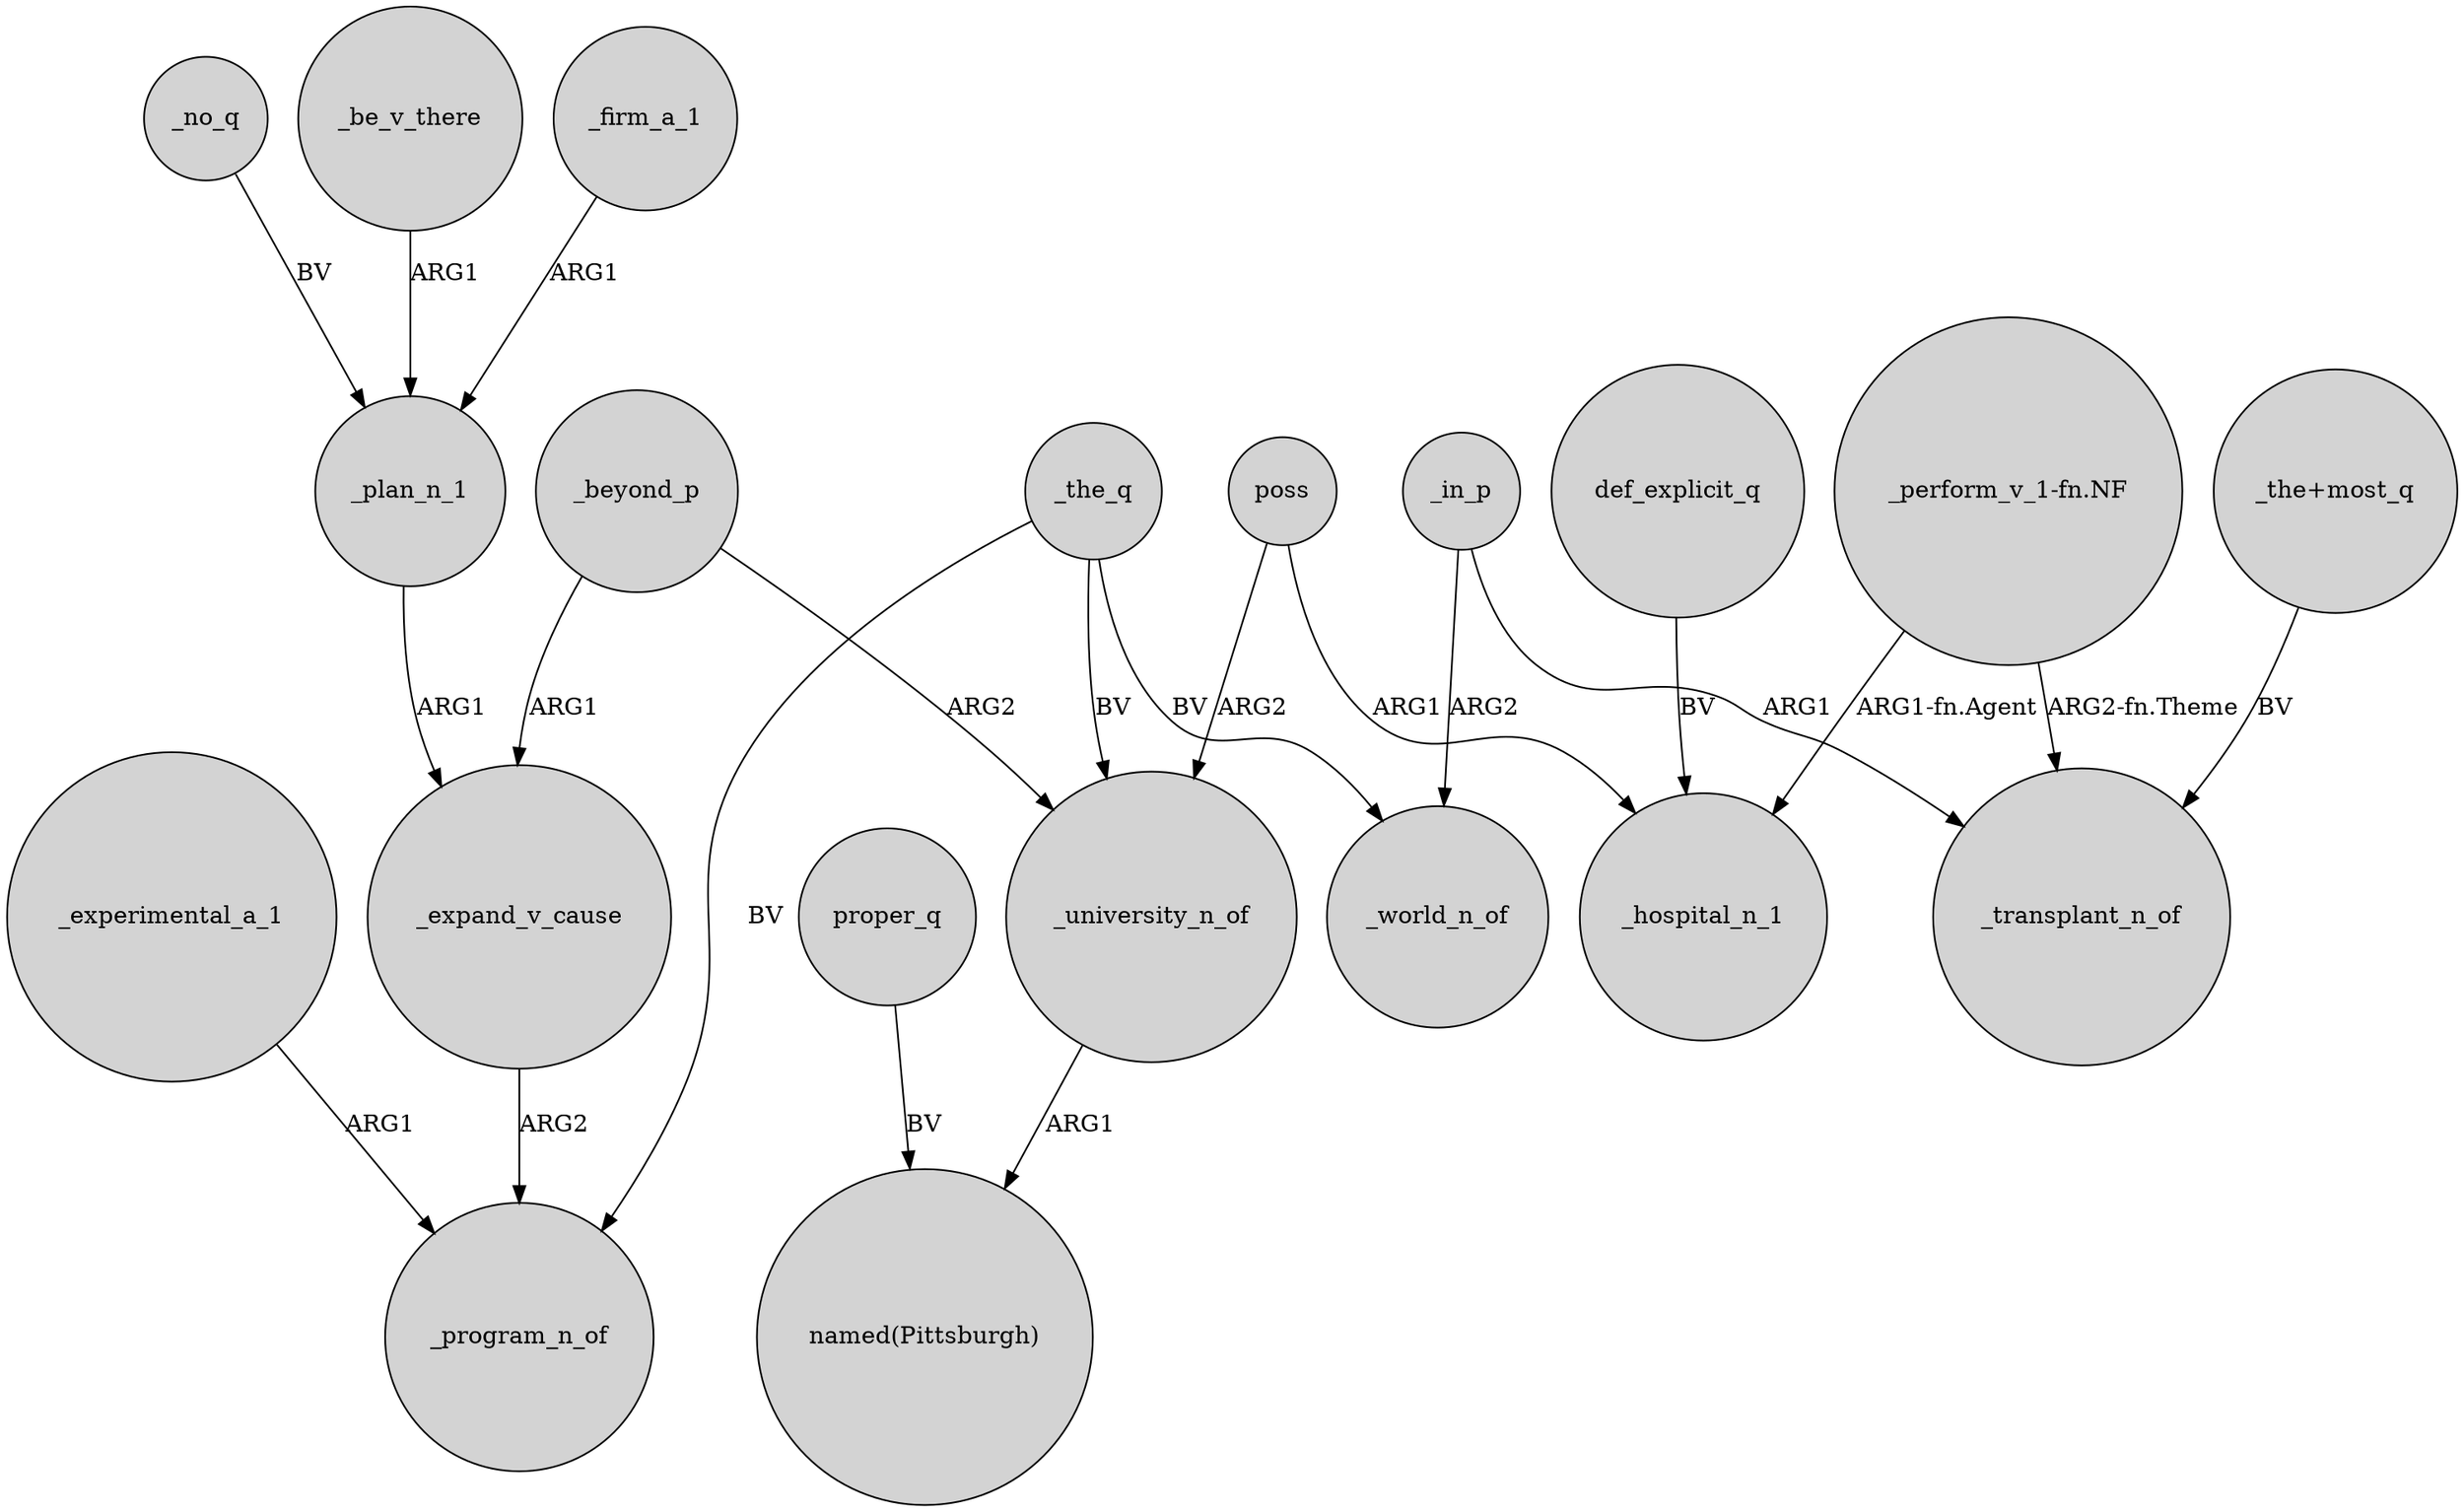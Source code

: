 digraph {
	node [shape=circle style=filled]
	_experimental_a_1 -> _program_n_of [label=ARG1]
	_beyond_p -> _university_n_of [label=ARG2]
	"_perform_v_1-fn.NF" -> _transplant_n_of [label="ARG2-fn.Theme"]
	_in_p -> _world_n_of [label=ARG2]
	_the_q -> _university_n_of [label=BV]
	_university_n_of -> "named(Pittsburgh)" [label=ARG1]
	_expand_v_cause -> _program_n_of [label=ARG2]
	_beyond_p -> _expand_v_cause [label=ARG1]
	"_the+most_q" -> _transplant_n_of [label=BV]
	_in_p -> _transplant_n_of [label=ARG1]
	"_perform_v_1-fn.NF" -> _hospital_n_1 [label="ARG1-fn.Agent"]
	_no_q -> _plan_n_1 [label=BV]
	poss -> _university_n_of [label=ARG2]
	_be_v_there -> _plan_n_1 [label=ARG1]
	poss -> _hospital_n_1 [label=ARG1]
	_plan_n_1 -> _expand_v_cause [label=ARG1]
	_the_q -> _program_n_of [label=BV]
	def_explicit_q -> _hospital_n_1 [label=BV]
	_firm_a_1 -> _plan_n_1 [label=ARG1]
	_the_q -> _world_n_of [label=BV]
	proper_q -> "named(Pittsburgh)" [label=BV]
}
